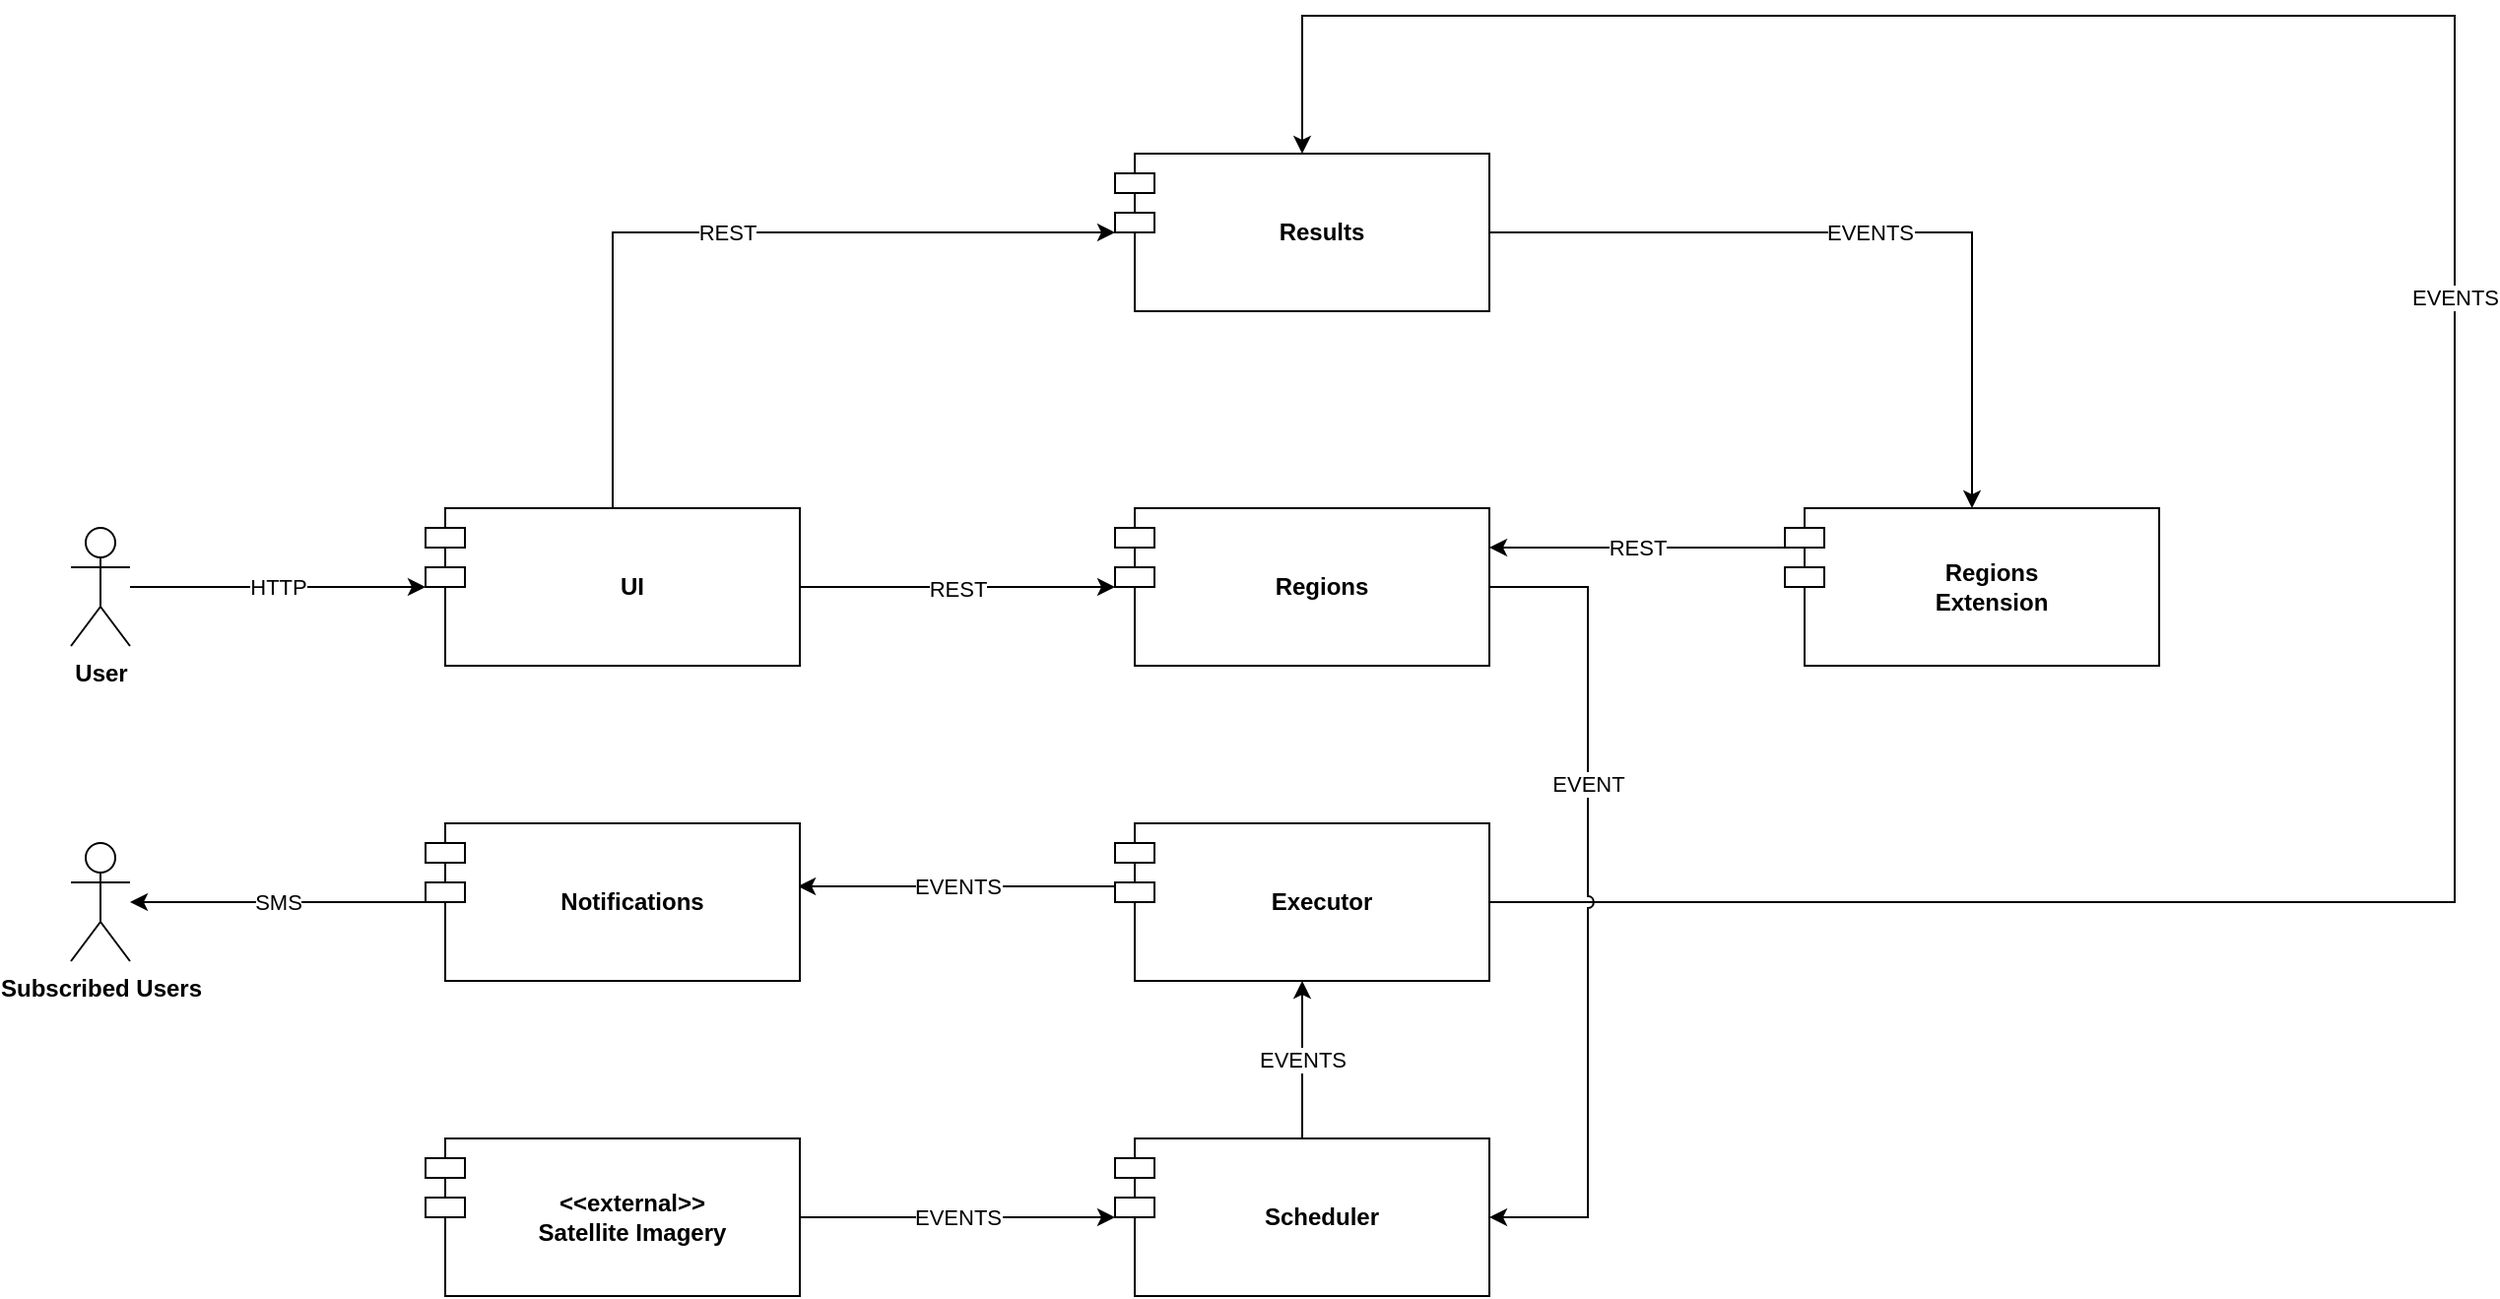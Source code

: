 <mxfile version="21.7.4" type="device" pages="2">
  <diagram name="Page-1" id="PO_4fUVkO00iBB0tuS1X">
    <mxGraphModel dx="4094" dy="935" grid="1" gridSize="10" guides="1" tooltips="1" connect="1" arrows="1" fold="1" page="1" pageScale="1" pageWidth="2336" pageHeight="1654" math="0" shadow="0">
      <root>
        <mxCell id="0" />
        <mxCell id="1" parent="0" />
        <mxCell id="MAMWOHykKVZTQfS5sw33-102" value="EVENTS" style="edgeStyle=orthogonalEdgeStyle;rounded=0;orthogonalLoop=1;jettySize=auto;html=1;" edge="1" parent="1" source="MAMWOHykKVZTQfS5sw33-1" target="MAMWOHykKVZTQfS5sw33-7">
          <mxGeometry relative="1" as="geometry" />
        </mxCell>
        <mxCell id="MAMWOHykKVZTQfS5sw33-1" value="&amp;lt;&amp;lt;external&amp;gt;&amp;gt;&lt;br&gt;Satellite Imagery" style="shape=module;align=left;spacingLeft=20;align=center;verticalAlign=middle;whiteSpace=wrap;html=1;fontStyle=1" vertex="1" parent="1">
          <mxGeometry x="120" y="700" width="190" height="80" as="geometry" />
        </mxCell>
        <mxCell id="MAMWOHykKVZTQfS5sw33-100" value="EVENTS" style="edgeStyle=orthogonalEdgeStyle;rounded=0;orthogonalLoop=1;jettySize=auto;html=1;entryX=0.5;entryY=0;entryDx=0;entryDy=0;" edge="1" parent="1" source="MAMWOHykKVZTQfS5sw33-2" target="MAMWOHykKVZTQfS5sw33-13">
          <mxGeometry relative="1" as="geometry">
            <Array as="points">
              <mxPoint x="1150" y="580" />
              <mxPoint x="1150" y="130" />
              <mxPoint x="565" y="130" />
            </Array>
          </mxGeometry>
        </mxCell>
        <mxCell id="MAMWOHykKVZTQfS5sw33-107" value="EVENTS" style="edgeStyle=orthogonalEdgeStyle;rounded=0;orthogonalLoop=1;jettySize=auto;html=1;entryX=0.995;entryY=0.4;entryDx=0;entryDy=0;entryPerimeter=0;" edge="1" parent="1" source="MAMWOHykKVZTQfS5sw33-2" target="MAMWOHykKVZTQfS5sw33-26">
          <mxGeometry relative="1" as="geometry">
            <Array as="points">
              <mxPoint x="430" y="572" />
              <mxPoint x="430" y="572" />
            </Array>
          </mxGeometry>
        </mxCell>
        <mxCell id="MAMWOHykKVZTQfS5sw33-2" value="Executor" style="shape=module;align=left;spacingLeft=20;align=center;verticalAlign=middle;whiteSpace=wrap;html=1;fontStyle=1" vertex="1" parent="1">
          <mxGeometry x="470" y="540" width="190" height="80" as="geometry" />
        </mxCell>
        <mxCell id="MAMWOHykKVZTQfS5sw33-99" value="EVENTS" style="edgeStyle=orthogonalEdgeStyle;rounded=0;orthogonalLoop=1;jettySize=auto;html=1;entryX=0.5;entryY=1;entryDx=0;entryDy=0;" edge="1" parent="1" source="MAMWOHykKVZTQfS5sw33-7" target="MAMWOHykKVZTQfS5sw33-2">
          <mxGeometry relative="1" as="geometry" />
        </mxCell>
        <mxCell id="MAMWOHykKVZTQfS5sw33-7" value="Scheduler" style="shape=module;align=left;spacingLeft=20;align=center;verticalAlign=middle;whiteSpace=wrap;html=1;fontStyle=1" vertex="1" parent="1">
          <mxGeometry x="470" y="700" width="190" height="80" as="geometry" />
        </mxCell>
        <mxCell id="MAMWOHykKVZTQfS5sw33-105" value="EVENT" style="edgeStyle=orthogonalEdgeStyle;rounded=0;orthogonalLoop=1;jettySize=auto;html=1;entryX=1;entryY=0.5;entryDx=0;entryDy=0;jumpStyle=arc;" edge="1" parent="1" source="MAMWOHykKVZTQfS5sw33-8" target="MAMWOHykKVZTQfS5sw33-7">
          <mxGeometry x="-0.286" relative="1" as="geometry">
            <Array as="points">
              <mxPoint x="710" y="420" />
              <mxPoint x="710" y="740" />
            </Array>
            <mxPoint as="offset" />
          </mxGeometry>
        </mxCell>
        <mxCell id="MAMWOHykKVZTQfS5sw33-8" value="Regions" style="shape=module;align=left;spacingLeft=20;align=center;verticalAlign=middle;whiteSpace=wrap;html=1;fontStyle=1" vertex="1" parent="1">
          <mxGeometry x="470" y="380" width="190" height="80" as="geometry" />
        </mxCell>
        <mxCell id="MAMWOHykKVZTQfS5sw33-91" value="REST" style="edgeStyle=orthogonalEdgeStyle;rounded=0;orthogonalLoop=1;jettySize=auto;html=1;" edge="1" parent="1" source="MAMWOHykKVZTQfS5sw33-9" target="MAMWOHykKVZTQfS5sw33-13">
          <mxGeometry relative="1" as="geometry">
            <Array as="points">
              <mxPoint x="215" y="240" />
            </Array>
          </mxGeometry>
        </mxCell>
        <mxCell id="MAMWOHykKVZTQfS5sw33-97" value="REST" style="edgeStyle=orthogonalEdgeStyle;rounded=0;orthogonalLoop=1;jettySize=auto;html=1;" edge="1" parent="1" source="MAMWOHykKVZTQfS5sw33-9">
          <mxGeometry relative="1" as="geometry">
            <mxPoint x="470" y="420" as="targetPoint" />
          </mxGeometry>
        </mxCell>
        <mxCell id="MAMWOHykKVZTQfS5sw33-9" value="UI" style="shape=module;align=left;spacingLeft=20;align=center;verticalAlign=middle;whiteSpace=wrap;html=1;fontStyle=1" vertex="1" parent="1">
          <mxGeometry x="120" y="380" width="190" height="80" as="geometry" />
        </mxCell>
        <mxCell id="MAMWOHykKVZTQfS5sw33-95" value="EVENTS" style="edgeStyle=orthogonalEdgeStyle;rounded=0;orthogonalLoop=1;jettySize=auto;html=1;entryX=0.5;entryY=0;entryDx=0;entryDy=0;" edge="1" parent="1" source="MAMWOHykKVZTQfS5sw33-13" target="MAMWOHykKVZTQfS5sw33-15">
          <mxGeometry relative="1" as="geometry" />
        </mxCell>
        <mxCell id="MAMWOHykKVZTQfS5sw33-13" value="Results" style="shape=module;align=left;spacingLeft=20;align=center;verticalAlign=middle;whiteSpace=wrap;html=1;fontStyle=1" vertex="1" parent="1">
          <mxGeometry x="470" y="200" width="190" height="80" as="geometry" />
        </mxCell>
        <mxCell id="MAMWOHykKVZTQfS5sw33-96" value="REST" style="edgeStyle=orthogonalEdgeStyle;rounded=0;orthogonalLoop=1;jettySize=auto;html=1;" edge="1" parent="1" source="MAMWOHykKVZTQfS5sw33-15" target="MAMWOHykKVZTQfS5sw33-8">
          <mxGeometry relative="1" as="geometry">
            <Array as="points">
              <mxPoint x="770" y="400" />
              <mxPoint x="770" y="400" />
            </Array>
          </mxGeometry>
        </mxCell>
        <mxCell id="MAMWOHykKVZTQfS5sw33-15" value="Regions&lt;br&gt;Extension" style="shape=module;align=left;spacingLeft=20;align=center;verticalAlign=middle;whiteSpace=wrap;html=1;fontStyle=1" vertex="1" parent="1">
          <mxGeometry x="810" y="380" width="190" height="80" as="geometry" />
        </mxCell>
        <mxCell id="MAMWOHykKVZTQfS5sw33-16" value="Subscribed Users" style="shape=umlActor;verticalLabelPosition=bottom;verticalAlign=top;html=1;outlineConnect=0;fontStyle=1" vertex="1" parent="1">
          <mxGeometry x="-60" y="550" width="30" height="60" as="geometry" />
        </mxCell>
        <mxCell id="MAMWOHykKVZTQfS5sw33-101" value="HTTP" style="edgeStyle=orthogonalEdgeStyle;rounded=0;orthogonalLoop=1;jettySize=auto;html=1;" edge="1" parent="1" source="MAMWOHykKVZTQfS5sw33-17" target="MAMWOHykKVZTQfS5sw33-9">
          <mxGeometry relative="1" as="geometry" />
        </mxCell>
        <mxCell id="MAMWOHykKVZTQfS5sw33-17" value="User" style="shape=umlActor;verticalLabelPosition=bottom;verticalAlign=top;html=1;outlineConnect=0;fontStyle=1" vertex="1" parent="1">
          <mxGeometry x="-60" y="390" width="30" height="60" as="geometry" />
        </mxCell>
        <mxCell id="MAMWOHykKVZTQfS5sw33-98" value="SMS" style="edgeStyle=orthogonalEdgeStyle;rounded=0;orthogonalLoop=1;jettySize=auto;html=1;" edge="1" parent="1" source="MAMWOHykKVZTQfS5sw33-26" target="MAMWOHykKVZTQfS5sw33-16">
          <mxGeometry relative="1" as="geometry" />
        </mxCell>
        <mxCell id="MAMWOHykKVZTQfS5sw33-26" value="Notifications" style="shape=module;align=left;spacingLeft=20;align=center;verticalAlign=middle;whiteSpace=wrap;html=1;fontStyle=1" vertex="1" parent="1">
          <mxGeometry x="120" y="540" width="190" height="80" as="geometry" />
        </mxCell>
      </root>
    </mxGraphModel>
  </diagram>
  <diagram id="E72TM_hQ0Fv-JbMmmfOM" name="Page-2">
    <mxGraphModel dx="4094" dy="935" grid="1" gridSize="10" guides="1" tooltips="1" connect="1" arrows="1" fold="1" page="1" pageScale="1" pageWidth="2336" pageHeight="1654" math="0" shadow="0">
      <root>
        <mxCell id="0" />
        <mxCell id="1" parent="0" />
        <mxCell id="tQhdZspAslQqHwe9LIU8-1" value="EVENTS" style="edgeStyle=orthogonalEdgeStyle;rounded=0;orthogonalLoop=1;jettySize=auto;html=1;" edge="1" parent="1" source="tQhdZspAslQqHwe9LIU8-2" target="tQhdZspAslQqHwe9LIU8-7">
          <mxGeometry relative="1" as="geometry" />
        </mxCell>
        <mxCell id="tQhdZspAslQqHwe9LIU8-2" value="&amp;lt;&amp;lt;external&amp;gt;&amp;gt;&lt;br&gt;Satellite Imagery" style="shape=module;align=left;spacingLeft=20;align=center;verticalAlign=middle;whiteSpace=wrap;html=1;fontStyle=1" vertex="1" parent="1">
          <mxGeometry x="120" y="700" width="190" height="80" as="geometry" />
        </mxCell>
        <mxCell id="tQhdZspAslQqHwe9LIU8-3" value="EVENTS" style="edgeStyle=orthogonalEdgeStyle;rounded=0;orthogonalLoop=1;jettySize=auto;html=1;entryX=0.5;entryY=0;entryDx=0;entryDy=0;" edge="1" parent="1" source="tQhdZspAslQqHwe9LIU8-5" target="tQhdZspAslQqHwe9LIU8-14">
          <mxGeometry relative="1" as="geometry">
            <Array as="points">
              <mxPoint x="1040" y="580" />
              <mxPoint x="1040" y="130" />
              <mxPoint x="565" y="130" />
            </Array>
          </mxGeometry>
        </mxCell>
        <mxCell id="tQhdZspAslQqHwe9LIU8-4" value="EVENTS" style="edgeStyle=orthogonalEdgeStyle;rounded=0;orthogonalLoop=1;jettySize=auto;html=1;entryX=0.995;entryY=0.4;entryDx=0;entryDy=0;entryPerimeter=0;" edge="1" parent="1" source="tQhdZspAslQqHwe9LIU8-5" target="tQhdZspAslQqHwe9LIU8-21">
          <mxGeometry relative="1" as="geometry">
            <Array as="points">
              <mxPoint x="430" y="572" />
              <mxPoint x="430" y="572" />
            </Array>
          </mxGeometry>
        </mxCell>
        <mxCell id="tQhdZspAslQqHwe9LIU8-5" value="Executor" style="shape=module;align=left;spacingLeft=20;align=center;verticalAlign=middle;whiteSpace=wrap;html=1;fontStyle=1;" vertex="1" parent="1">
          <mxGeometry x="470" y="540" width="190" height="80" as="geometry" />
        </mxCell>
        <mxCell id="tQhdZspAslQqHwe9LIU8-6" value="EVENTS" style="edgeStyle=orthogonalEdgeStyle;rounded=0;orthogonalLoop=1;jettySize=auto;html=1;entryX=0.5;entryY=1;entryDx=0;entryDy=0;" edge="1" parent="1" source="tQhdZspAslQqHwe9LIU8-7" target="tQhdZspAslQqHwe9LIU8-5">
          <mxGeometry relative="1" as="geometry" />
        </mxCell>
        <mxCell id="tQhdZspAslQqHwe9LIU8-7" value="Scheduler" style="shape=module;align=left;spacingLeft=20;align=center;verticalAlign=middle;whiteSpace=wrap;html=1;fontStyle=1;" vertex="1" parent="1">
          <mxGeometry x="470" y="700" width="190" height="80" as="geometry" />
        </mxCell>
        <mxCell id="tQhdZspAslQqHwe9LIU8-8" value="EVENTS" style="edgeStyle=orthogonalEdgeStyle;rounded=0;orthogonalLoop=1;jettySize=auto;html=1;entryX=1;entryY=0.5;entryDx=0;entryDy=0;jumpStyle=arc;" edge="1" parent="1" source="tQhdZspAslQqHwe9LIU8-9" target="tQhdZspAslQqHwe9LIU8-7">
          <mxGeometry x="-0.286" relative="1" as="geometry">
            <Array as="points">
              <mxPoint x="710" y="420" />
              <mxPoint x="710" y="740" />
            </Array>
            <mxPoint as="offset" />
          </mxGeometry>
        </mxCell>
        <mxCell id="tQhdZspAslQqHwe9LIU8-9" value="Regions" style="shape=module;align=left;spacingLeft=20;align=center;verticalAlign=middle;whiteSpace=wrap;html=1;fontStyle=1;" vertex="1" parent="1">
          <mxGeometry x="470" y="380" width="190" height="80" as="geometry" />
        </mxCell>
        <mxCell id="tQhdZspAslQqHwe9LIU8-10" value="REST" style="edgeStyle=orthogonalEdgeStyle;rounded=0;orthogonalLoop=1;jettySize=auto;html=1;" edge="1" parent="1" source="tQhdZspAslQqHwe9LIU8-12" target="tQhdZspAslQqHwe9LIU8-14">
          <mxGeometry relative="1" as="geometry">
            <Array as="points">
              <mxPoint x="215" y="240" />
            </Array>
          </mxGeometry>
        </mxCell>
        <mxCell id="tQhdZspAslQqHwe9LIU8-11" value="REST" style="edgeStyle=orthogonalEdgeStyle;rounded=0;orthogonalLoop=1;jettySize=auto;html=1;" edge="1" parent="1" source="tQhdZspAslQqHwe9LIU8-12">
          <mxGeometry relative="1" as="geometry">
            <mxPoint x="470" y="420" as="targetPoint" />
          </mxGeometry>
        </mxCell>
        <mxCell id="tQhdZspAslQqHwe9LIU8-22" value="REST" style="edgeStyle=orthogonalEdgeStyle;rounded=0;orthogonalLoop=1;jettySize=auto;html=1;" edge="1" parent="1" source="tQhdZspAslQqHwe9LIU8-12" target="tQhdZspAslQqHwe9LIU8-21">
          <mxGeometry relative="1" as="geometry" />
        </mxCell>
        <mxCell id="tQhdZspAslQqHwe9LIU8-12" value="UI" style="shape=module;align=left;spacingLeft=20;align=center;verticalAlign=middle;whiteSpace=wrap;html=1;fontStyle=1;fillColor=#fff2cc;strokeColor=#d6b656;" vertex="1" parent="1">
          <mxGeometry x="120" y="380" width="190" height="80" as="geometry" />
        </mxCell>
        <mxCell id="tQhdZspAslQqHwe9LIU8-13" value="EVENTS" style="edgeStyle=orthogonalEdgeStyle;rounded=0;orthogonalLoop=1;jettySize=auto;html=1;entryX=0.5;entryY=0;entryDx=0;entryDy=0;" edge="1" parent="1" source="tQhdZspAslQqHwe9LIU8-14" target="tQhdZspAslQqHwe9LIU8-16">
          <mxGeometry relative="1" as="geometry" />
        </mxCell>
        <mxCell id="tQhdZspAslQqHwe9LIU8-14" value="Results" style="shape=module;align=left;spacingLeft=20;align=center;verticalAlign=middle;whiteSpace=wrap;html=1;fontStyle=1;" vertex="1" parent="1">
          <mxGeometry x="470" y="200" width="190" height="80" as="geometry" />
        </mxCell>
        <mxCell id="tQhdZspAslQqHwe9LIU8-15" value="REST" style="edgeStyle=orthogonalEdgeStyle;rounded=0;orthogonalLoop=1;jettySize=auto;html=1;" edge="1" parent="1" source="tQhdZspAslQqHwe9LIU8-16" target="tQhdZspAslQqHwe9LIU8-9">
          <mxGeometry relative="1" as="geometry">
            <Array as="points">
              <mxPoint x="770" y="400" />
              <mxPoint x="770" y="400" />
            </Array>
          </mxGeometry>
        </mxCell>
        <mxCell id="tQhdZspAslQqHwe9LIU8-16" value="Regions&lt;br&gt;Extension" style="shape=module;align=left;spacingLeft=20;align=center;verticalAlign=middle;whiteSpace=wrap;html=1;fontStyle=1;" vertex="1" parent="1">
          <mxGeometry x="810" y="380" width="190" height="80" as="geometry" />
        </mxCell>
        <mxCell id="tQhdZspAslQqHwe9LIU8-17" value="Subscribed Users" style="shape=umlActor;verticalLabelPosition=bottom;verticalAlign=top;html=1;outlineConnect=0;fontStyle=1" vertex="1" parent="1">
          <mxGeometry x="-60" y="550" width="30" height="60" as="geometry" />
        </mxCell>
        <mxCell id="tQhdZspAslQqHwe9LIU8-18" value="HTTP" style="edgeStyle=orthogonalEdgeStyle;rounded=0;orthogonalLoop=1;jettySize=auto;html=1;" edge="1" parent="1" source="tQhdZspAslQqHwe9LIU8-19" target="tQhdZspAslQqHwe9LIU8-12">
          <mxGeometry relative="1" as="geometry" />
        </mxCell>
        <mxCell id="tQhdZspAslQqHwe9LIU8-19" value="User" style="shape=umlActor;verticalLabelPosition=bottom;verticalAlign=top;html=1;outlineConnect=0;fontStyle=1" vertex="1" parent="1">
          <mxGeometry x="-60" y="390" width="30" height="60" as="geometry" />
        </mxCell>
        <mxCell id="tQhdZspAslQqHwe9LIU8-20" value="SMS" style="edgeStyle=orthogonalEdgeStyle;rounded=0;orthogonalLoop=1;jettySize=auto;html=1;" edge="1" parent="1" source="tQhdZspAslQqHwe9LIU8-21" target="tQhdZspAslQqHwe9LIU8-17">
          <mxGeometry relative="1" as="geometry" />
        </mxCell>
        <mxCell id="tQhdZspAslQqHwe9LIU8-21" value="Notifications" style="shape=module;align=left;spacingLeft=20;align=center;verticalAlign=middle;whiteSpace=wrap;html=1;fontStyle=1;" vertex="1" parent="1">
          <mxGeometry x="120" y="540" width="190" height="80" as="geometry" />
        </mxCell>
      </root>
    </mxGraphModel>
  </diagram>
</mxfile>
